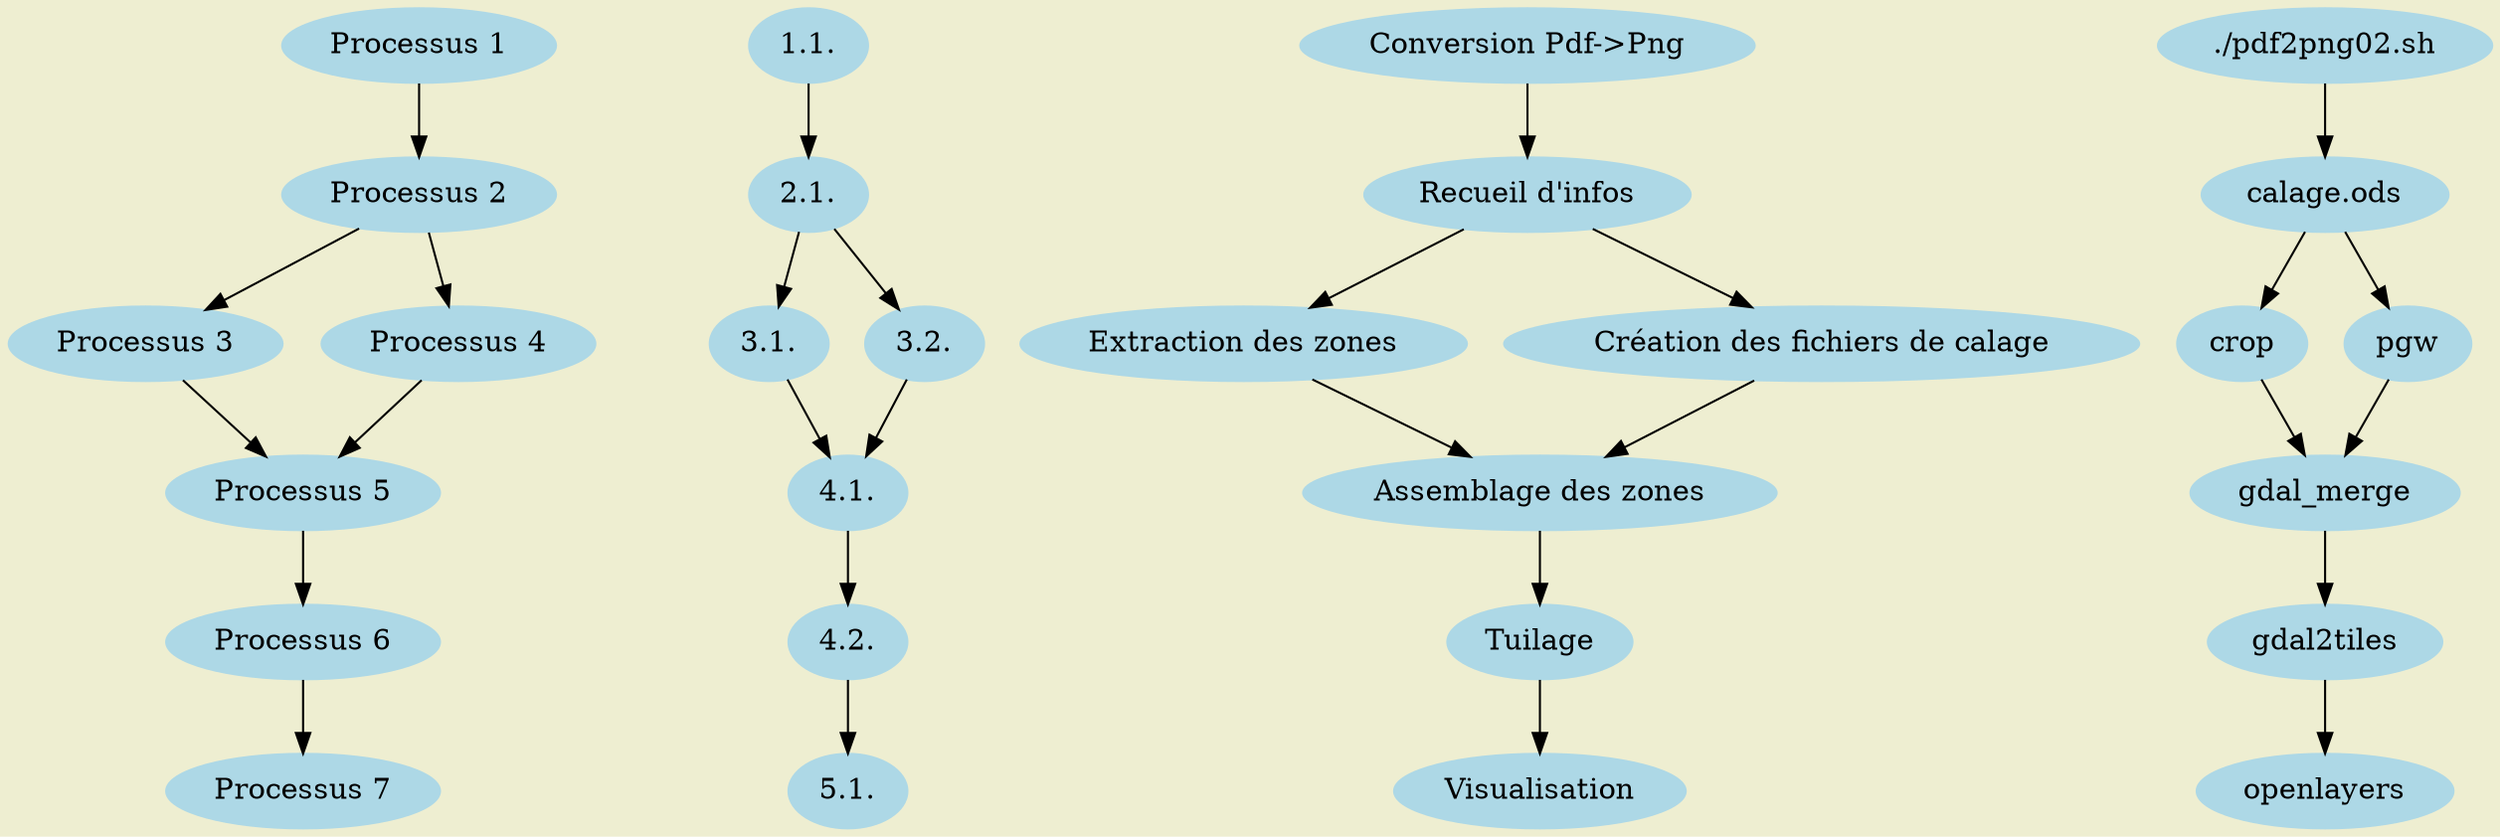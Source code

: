 // conversion des pdf en png

digraph G1 {

    graph [bgcolor=lightyellow2, splines=true];
    //edge [color=red, arrowsize=2];
    //node [color=yellow, style=filled, shape=polygon, sides=6, fontname="verdana"];
    subgraph processus {
        P101 [label="Processus 1" style=filled color="lightblue" ];
        P102 [label="Processus 2" style=filled color="lightblue" ];
        P103 [label="Processus 3" style=filled color="lightblue" ];
        P104 [label="Processus 4" style=filled color="lightblue" ];
        P105 [label="Processus 5" style=filled color="lightblue" ];
        P106 [label="Processus 6" style=filled color="lightblue" ];
        P107 [label="Processus 7" style=filled color="lightblue" ];
        P101 -> P102;
        P102 -> {P103 ; P104};
        {P103 ; P104} -> P105;
        P105 -> P106;
        P106 -> P107;
    }

    subgraph doc {
        P201 [label="1.1." style=filled color="lightblue" ];
        P202 [label="2.1." style=filled color="lightblue" ];
        P203 [label="3.1." style=filled color="lightblue" ];
        P204 [label="3.2." style=filled color="lightblue" ];
        P205 [label="4.1." style=filled color="lightblue" ];
        P206 [label="4.2." style=filled color="lightblue" ];
        P207 [label="5.1." style=filled color="lightblue" ];
        P201 -> P202;
        P202 -> {P203 ; P204};
        {P203 ; P204} -> P205;
        P205 -> P206;
        P206 -> P207;
    }

    //"Conversion Pdf->Png" -> "Recueil d'infos";
    //"Recueil d'infos" -> {"Extraction des zones" ; "Création des fichiers de calage"};
    //"Extraction des zones" -> {"Assemblage des zones"};
    //"Création des fichiers de calage" -> {"Assemblage des zones"};
    //"Assemblage des zones" -> "Tuilage";

    subgraph titre {
        P301 [label="Conversion Pdf->Png" style=filled color="lightblue" ];
        P302 [label="Recueil d'infos" style=filled color="lightblue" ];
        P303 [label="Extraction des zones" style=filled color="lightblue" ];
        P304 [label="Création des fichiers de calage" style=filled color="lightblue" ];
        P305 [label="Assemblage des zones" style=filled color="lightblue" ];
        P306 [label="Tuilage" style=filled color="lightblue" ];
        P307 [label="Visualisation" style=filled color="lightblue" ];
        P301 -> P302;
        P302 -> {P303 ; P304};
        {P303 ; P304} -> P305;
        P305 -> P306;
        P306 -> P307;
    }

    subgraph commande {
        P401 [label="./pdf2png02.sh" style=filled color="lightblue" ];
        P402 [label="calage.ods" style=filled color="lightblue" ];
        P403 [label="crop" style=filled color="lightblue" ];
        P404 [label="pgw" style=filled color="lightblue" ];
        P405 [label="gdal_merge" style=filled color="lightblue" ];
        P406 [label="gdal2tiles" style=filled color="lightblue" ];
        P407 [label="openlayers" style=filled color="lightblue" ];
        P401 -> P402;
        P402 -> {P403 ; P404};
        {P403 ; P404} -> P405;
        P405 -> P406;
        P406 -> P407;
    }

}
